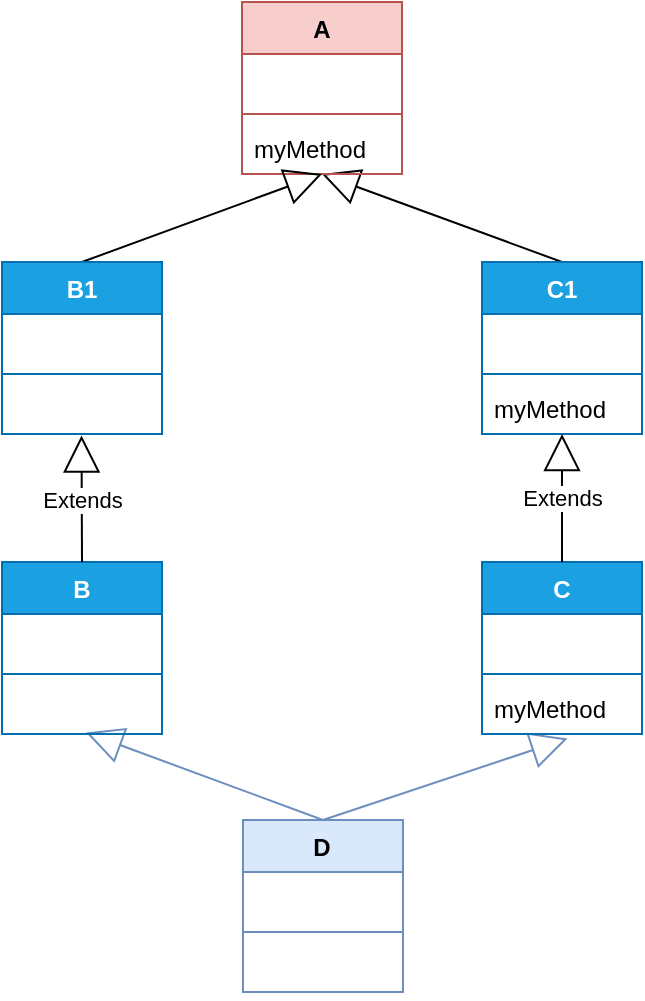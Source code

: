 <mxfile version="26.1.1">
  <diagram name="Seite-1" id="t1emL3vpIH7qn-BHUX7M">
    <mxGraphModel dx="954" dy="498" grid="1" gridSize="10" guides="1" tooltips="1" connect="1" arrows="1" fold="1" page="1" pageScale="1" pageWidth="827" pageHeight="1169" math="0" shadow="0">
      <root>
        <mxCell id="0" />
        <mxCell id="1" parent="0" />
        <mxCell id="ouGo8xsbE3St2x3m8OEg-75" value="" style="endArrow=block;endSize=16;endFill=0;html=1;rounded=0;exitX=0.5;exitY=0;exitDx=0;exitDy=0;entryX=0.5;entryY=1;entryDx=0;entryDy=0;" parent="1" source="ouGo8xsbE3St2x3m8OEg-68" target="ouGo8xsbE3St2x3m8OEg-1" edge="1">
          <mxGeometry width="160" relative="1" as="geometry">
            <mxPoint x="410" y="170" as="sourcePoint" />
            <mxPoint x="530" y="140" as="targetPoint" />
          </mxGeometry>
        </mxCell>
        <mxCell id="ouGo8xsbE3St2x3m8OEg-1" value="A" style="swimlane;fontStyle=1;align=center;verticalAlign=top;childLayout=stackLayout;horizontal=1;startSize=26;horizontalStack=0;resizeParent=1;resizeParentMax=0;resizeLast=0;collapsible=1;marginBottom=0;whiteSpace=wrap;html=1;fillColor=#f8cecc;strokeColor=#b85450;" parent="1" vertex="1">
          <mxGeometry x="360" y="30" width="80" height="86" as="geometry" />
        </mxCell>
        <mxCell id="ouGo8xsbE3St2x3m8OEg-2" value="&amp;nbsp;" style="text;strokeColor=none;fillColor=none;align=left;verticalAlign=top;spacingLeft=4;spacingRight=4;overflow=hidden;rotatable=0;points=[[0,0.5],[1,0.5]];portConstraint=eastwest;whiteSpace=wrap;html=1;" parent="ouGo8xsbE3St2x3m8OEg-1" vertex="1">
          <mxGeometry y="26" width="80" height="26" as="geometry" />
        </mxCell>
        <mxCell id="ouGo8xsbE3St2x3m8OEg-3" value="" style="line;strokeWidth=1;fillColor=none;align=left;verticalAlign=middle;spacingTop=-1;spacingLeft=3;spacingRight=3;rotatable=0;labelPosition=right;points=[];portConstraint=eastwest;strokeColor=inherit;" parent="ouGo8xsbE3St2x3m8OEg-1" vertex="1">
          <mxGeometry y="52" width="80" height="8" as="geometry" />
        </mxCell>
        <mxCell id="ouGo8xsbE3St2x3m8OEg-4" value="myMethod" style="text;strokeColor=none;fillColor=none;align=left;verticalAlign=top;spacingLeft=4;spacingRight=4;overflow=hidden;rotatable=0;points=[[0,0.5],[1,0.5]];portConstraint=eastwest;whiteSpace=wrap;html=1;" parent="ouGo8xsbE3St2x3m8OEg-1" vertex="1">
          <mxGeometry y="60" width="80" height="26" as="geometry" />
        </mxCell>
        <mxCell id="ouGo8xsbE3St2x3m8OEg-68" value="C1" style="swimlane;fontStyle=1;align=center;verticalAlign=top;childLayout=stackLayout;horizontal=1;startSize=26;horizontalStack=0;resizeParent=1;resizeParentMax=0;resizeLast=0;collapsible=1;marginBottom=0;whiteSpace=wrap;html=1;fillColor=#1ba1e2;strokeColor=#006EAF;fontColor=#ffffff;" parent="1" vertex="1">
          <mxGeometry x="480" y="160" width="80" height="86" as="geometry" />
        </mxCell>
        <mxCell id="ouGo8xsbE3St2x3m8OEg-69" value="&amp;nbsp;" style="text;strokeColor=none;fillColor=none;align=left;verticalAlign=top;spacingLeft=4;spacingRight=4;overflow=hidden;rotatable=0;points=[[0,0.5],[1,0.5]];portConstraint=eastwest;whiteSpace=wrap;html=1;" parent="ouGo8xsbE3St2x3m8OEg-68" vertex="1">
          <mxGeometry y="26" width="80" height="26" as="geometry" />
        </mxCell>
        <mxCell id="ouGo8xsbE3St2x3m8OEg-70" value="" style="line;strokeWidth=1;fillColor=none;align=left;verticalAlign=middle;spacingTop=-1;spacingLeft=3;spacingRight=3;rotatable=0;labelPosition=right;points=[];portConstraint=eastwest;strokeColor=inherit;" parent="ouGo8xsbE3St2x3m8OEg-68" vertex="1">
          <mxGeometry y="52" width="80" height="8" as="geometry" />
        </mxCell>
        <mxCell id="ouGo8xsbE3St2x3m8OEg-71" value="myMethod" style="text;strokeColor=none;fillColor=none;align=left;verticalAlign=top;spacingLeft=4;spacingRight=4;overflow=hidden;rotatable=0;points=[[0,0.5],[1,0.5]];portConstraint=eastwest;whiteSpace=wrap;html=1;" parent="ouGo8xsbE3St2x3m8OEg-68" vertex="1">
          <mxGeometry y="60" width="80" height="26" as="geometry" />
        </mxCell>
        <mxCell id="ouGo8xsbE3St2x3m8OEg-73" value="" style="endArrow=block;endSize=16;endFill=0;html=1;rounded=0;exitX=0.5;exitY=0;exitDx=0;exitDy=0;entryX=0.5;entryY=1;entryDx=0;entryDy=0;" parent="1" source="ouGo8xsbE3St2x3m8OEg-60" target="ouGo8xsbE3St2x3m8OEg-1" edge="1">
          <mxGeometry width="160" relative="1" as="geometry">
            <mxPoint x="290" y="140" as="sourcePoint" />
            <mxPoint x="390" y="140" as="targetPoint" />
          </mxGeometry>
        </mxCell>
        <mxCell id="ouGo8xsbE3St2x3m8OEg-80" value="D" style="swimlane;fontStyle=1;align=center;verticalAlign=top;childLayout=stackLayout;horizontal=1;startSize=26;horizontalStack=0;resizeParent=1;resizeParentMax=0;resizeLast=0;collapsible=1;marginBottom=0;whiteSpace=wrap;html=1;fillColor=#dae8fc;strokeColor=#6c8ebf;" parent="1" vertex="1">
          <mxGeometry x="360.48" y="439.01" width="80" height="86" as="geometry" />
        </mxCell>
        <mxCell id="ouGo8xsbE3St2x3m8OEg-81" value="&amp;nbsp;" style="text;strokeColor=none;fillColor=none;align=left;verticalAlign=top;spacingLeft=4;spacingRight=4;overflow=hidden;rotatable=0;points=[[0,0.5],[1,0.5]];portConstraint=eastwest;whiteSpace=wrap;html=1;" parent="ouGo8xsbE3St2x3m8OEg-80" vertex="1">
          <mxGeometry y="26" width="80" height="26" as="geometry" />
        </mxCell>
        <mxCell id="ouGo8xsbE3St2x3m8OEg-82" value="" style="line;strokeWidth=1;fillColor=none;align=left;verticalAlign=middle;spacingTop=-1;spacingLeft=3;spacingRight=3;rotatable=0;labelPosition=right;points=[];portConstraint=eastwest;strokeColor=inherit;" parent="ouGo8xsbE3St2x3m8OEg-80" vertex="1">
          <mxGeometry y="52" width="80" height="8" as="geometry" />
        </mxCell>
        <mxCell id="ouGo8xsbE3St2x3m8OEg-83" value="&amp;nbsp;" style="text;strokeColor=none;fillColor=none;align=left;verticalAlign=top;spacingLeft=4;spacingRight=4;overflow=hidden;rotatable=0;points=[[0,0.5],[1,0.5]];portConstraint=eastwest;whiteSpace=wrap;html=1;" parent="ouGo8xsbE3St2x3m8OEg-80" vertex="1">
          <mxGeometry y="60" width="80" height="26" as="geometry" />
        </mxCell>
        <mxCell id="ouGo8xsbE3St2x3m8OEg-148" value="" style="endArrow=block;endSize=16;endFill=0;html=1;rounded=0;exitX=0.5;exitY=0;exitDx=0;exitDy=0;entryX=0.534;entryY=1.087;entryDx=0;entryDy=0;entryPerimeter=0;fillColor=#dae8fc;strokeColor=#6c8ebf;" parent="1" source="ouGo8xsbE3St2x3m8OEg-80" target="khc9x7jjgwnvuydGX2hI-6" edge="1">
          <mxGeometry width="160" relative="1" as="geometry">
            <mxPoint x="350.48" y="473.01" as="sourcePoint" />
            <mxPoint x="514.48" y="398" as="targetPoint" />
          </mxGeometry>
        </mxCell>
        <mxCell id="ouGo8xsbE3St2x3m8OEg-85" value="" style="endArrow=block;endSize=16;endFill=0;html=1;rounded=0;exitX=0.5;exitY=0;exitDx=0;exitDy=0;fillColor=#dae8fc;strokeColor=#6c8ebf;entryX=0.525;entryY=0.971;entryDx=0;entryDy=0;entryPerimeter=0;" parent="1" source="ouGo8xsbE3St2x3m8OEg-80" target="khc9x7jjgwnvuydGX2hI-10" edge="1">
          <mxGeometry width="160" relative="1" as="geometry">
            <mxPoint x="230.48" y="473.01" as="sourcePoint" />
            <mxPoint x="290" y="410" as="targetPoint" />
          </mxGeometry>
        </mxCell>
        <mxCell id="ouGo8xsbE3St2x3m8OEg-60" value="B1" style="swimlane;fontStyle=1;align=center;verticalAlign=top;childLayout=stackLayout;horizontal=1;startSize=26;horizontalStack=0;resizeParent=1;resizeParentMax=0;resizeLast=0;collapsible=1;marginBottom=0;whiteSpace=wrap;html=1;fillColor=#1ba1e2;strokeColor=#006EAF;fontColor=#ffffff;" parent="1" vertex="1">
          <mxGeometry x="240" y="160" width="80" height="86" as="geometry" />
        </mxCell>
        <mxCell id="ouGo8xsbE3St2x3m8OEg-61" value="&amp;nbsp;" style="text;strokeColor=none;fillColor=none;align=left;verticalAlign=top;spacingLeft=4;spacingRight=4;overflow=hidden;rotatable=0;points=[[0,0.5],[1,0.5]];portConstraint=eastwest;whiteSpace=wrap;html=1;" parent="ouGo8xsbE3St2x3m8OEg-60" vertex="1">
          <mxGeometry y="26" width="80" height="26" as="geometry" />
        </mxCell>
        <mxCell id="ouGo8xsbE3St2x3m8OEg-62" value="" style="line;strokeWidth=1;fillColor=none;align=left;verticalAlign=middle;spacingTop=-1;spacingLeft=3;spacingRight=3;rotatable=0;labelPosition=right;points=[];portConstraint=eastwest;strokeColor=inherit;" parent="ouGo8xsbE3St2x3m8OEg-60" vertex="1">
          <mxGeometry y="52" width="80" height="8" as="geometry" />
        </mxCell>
        <mxCell id="ouGo8xsbE3St2x3m8OEg-63" value="&amp;nbsp;" style="text;strokeColor=none;fillColor=none;align=left;verticalAlign=top;spacingLeft=4;spacingRight=4;overflow=hidden;rotatable=0;points=[[0,0.5],[1,0.5]];portConstraint=eastwest;whiteSpace=wrap;html=1;" parent="ouGo8xsbE3St2x3m8OEg-60" vertex="1">
          <mxGeometry y="60" width="80" height="26" as="geometry" />
        </mxCell>
        <mxCell id="khc9x7jjgwnvuydGX2hI-3" value="C" style="swimlane;fontStyle=1;align=center;verticalAlign=top;childLayout=stackLayout;horizontal=1;startSize=26;horizontalStack=0;resizeParent=1;resizeParentMax=0;resizeLast=0;collapsible=1;marginBottom=0;whiteSpace=wrap;html=1;fillColor=#1ba1e2;strokeColor=#006EAF;fontColor=#ffffff;" vertex="1" parent="1">
          <mxGeometry x="480" y="310" width="80" height="86" as="geometry" />
        </mxCell>
        <mxCell id="khc9x7jjgwnvuydGX2hI-4" value="&amp;nbsp;" style="text;strokeColor=none;fillColor=none;align=left;verticalAlign=top;spacingLeft=4;spacingRight=4;overflow=hidden;rotatable=0;points=[[0,0.5],[1,0.5]];portConstraint=eastwest;whiteSpace=wrap;html=1;" vertex="1" parent="khc9x7jjgwnvuydGX2hI-3">
          <mxGeometry y="26" width="80" height="26" as="geometry" />
        </mxCell>
        <mxCell id="khc9x7jjgwnvuydGX2hI-5" value="" style="line;strokeWidth=1;fillColor=none;align=left;verticalAlign=middle;spacingTop=-1;spacingLeft=3;spacingRight=3;rotatable=0;labelPosition=right;points=[];portConstraint=eastwest;strokeColor=inherit;" vertex="1" parent="khc9x7jjgwnvuydGX2hI-3">
          <mxGeometry y="52" width="80" height="8" as="geometry" />
        </mxCell>
        <mxCell id="khc9x7jjgwnvuydGX2hI-6" value="myMethod" style="text;strokeColor=none;fillColor=none;align=left;verticalAlign=top;spacingLeft=4;spacingRight=4;overflow=hidden;rotatable=0;points=[[0,0.5],[1,0.5]];portConstraint=eastwest;whiteSpace=wrap;html=1;" vertex="1" parent="khc9x7jjgwnvuydGX2hI-3">
          <mxGeometry y="60" width="80" height="26" as="geometry" />
        </mxCell>
        <mxCell id="khc9x7jjgwnvuydGX2hI-7" value="B" style="swimlane;fontStyle=1;align=center;verticalAlign=top;childLayout=stackLayout;horizontal=1;startSize=26;horizontalStack=0;resizeParent=1;resizeParentMax=0;resizeLast=0;collapsible=1;marginBottom=0;whiteSpace=wrap;html=1;fillColor=#1ba1e2;strokeColor=#006EAF;fontColor=#ffffff;" vertex="1" parent="1">
          <mxGeometry x="240" y="310" width="80" height="86" as="geometry" />
        </mxCell>
        <mxCell id="khc9x7jjgwnvuydGX2hI-8" value="&amp;nbsp;" style="text;strokeColor=none;fillColor=none;align=left;verticalAlign=top;spacingLeft=4;spacingRight=4;overflow=hidden;rotatable=0;points=[[0,0.5],[1,0.5]];portConstraint=eastwest;whiteSpace=wrap;html=1;" vertex="1" parent="khc9x7jjgwnvuydGX2hI-7">
          <mxGeometry y="26" width="80" height="26" as="geometry" />
        </mxCell>
        <mxCell id="khc9x7jjgwnvuydGX2hI-9" value="" style="line;strokeWidth=1;fillColor=none;align=left;verticalAlign=middle;spacingTop=-1;spacingLeft=3;spacingRight=3;rotatable=0;labelPosition=right;points=[];portConstraint=eastwest;strokeColor=inherit;" vertex="1" parent="khc9x7jjgwnvuydGX2hI-7">
          <mxGeometry y="52" width="80" height="8" as="geometry" />
        </mxCell>
        <mxCell id="khc9x7jjgwnvuydGX2hI-10" value="&amp;nbsp;" style="text;strokeColor=none;fillColor=none;align=left;verticalAlign=top;spacingLeft=4;spacingRight=4;overflow=hidden;rotatable=0;points=[[0,0.5],[1,0.5]];portConstraint=eastwest;whiteSpace=wrap;html=1;" vertex="1" parent="khc9x7jjgwnvuydGX2hI-7">
          <mxGeometry y="60" width="80" height="26" as="geometry" />
        </mxCell>
        <mxCell id="khc9x7jjgwnvuydGX2hI-12" value="Extends" style="endArrow=block;endSize=16;endFill=0;html=1;rounded=0;exitX=0.5;exitY=0;exitDx=0;exitDy=0;entryX=0.497;entryY=1.029;entryDx=0;entryDy=0;entryPerimeter=0;" edge="1" parent="1" source="khc9x7jjgwnvuydGX2hI-7" target="ouGo8xsbE3St2x3m8OEg-63">
          <mxGeometry width="160" relative="1" as="geometry">
            <mxPoint x="410" y="330" as="sourcePoint" />
            <mxPoint x="570" y="330" as="targetPoint" />
          </mxGeometry>
        </mxCell>
        <mxCell id="khc9x7jjgwnvuydGX2hI-14" value="Extends" style="endArrow=block;endSize=16;endFill=0;html=1;rounded=0;entryX=0.5;entryY=1;entryDx=0;entryDy=0;exitX=0.5;exitY=0;exitDx=0;exitDy=0;" edge="1" parent="1" source="khc9x7jjgwnvuydGX2hI-3" target="ouGo8xsbE3St2x3m8OEg-68">
          <mxGeometry width="160" relative="1" as="geometry">
            <mxPoint x="520" y="270" as="sourcePoint" />
            <mxPoint x="410" y="250" as="targetPoint" />
          </mxGeometry>
        </mxCell>
      </root>
    </mxGraphModel>
  </diagram>
</mxfile>
